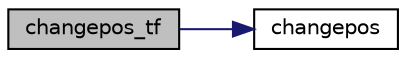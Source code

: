 digraph "changepos_tf"
{
 // LATEX_PDF_SIZE
  edge [fontname="Helvetica",fontsize="10",labelfontname="Helvetica",labelfontsize="10"];
  node [fontname="Helvetica",fontsize="10",shape=record];
  rankdir="LR";
  Node1 [label="changepos_tf",height=0.2,width=0.4,color="black", fillcolor="grey75", style="filled", fontcolor="black",tooltip="muda a posicao do elemento tf passado como argumento."];
  Node1 -> Node2 [color="midnightblue",fontsize="10",style="solid",fontname="Helvetica"];
  Node2 [label="changepos",height=0.2,width=0.4,color="black", fillcolor="white", style="filled",URL="$group__sprite.html#gac8dfdcf29f4a4526bd7996ff2a86eace",tooltip=" "];
}
